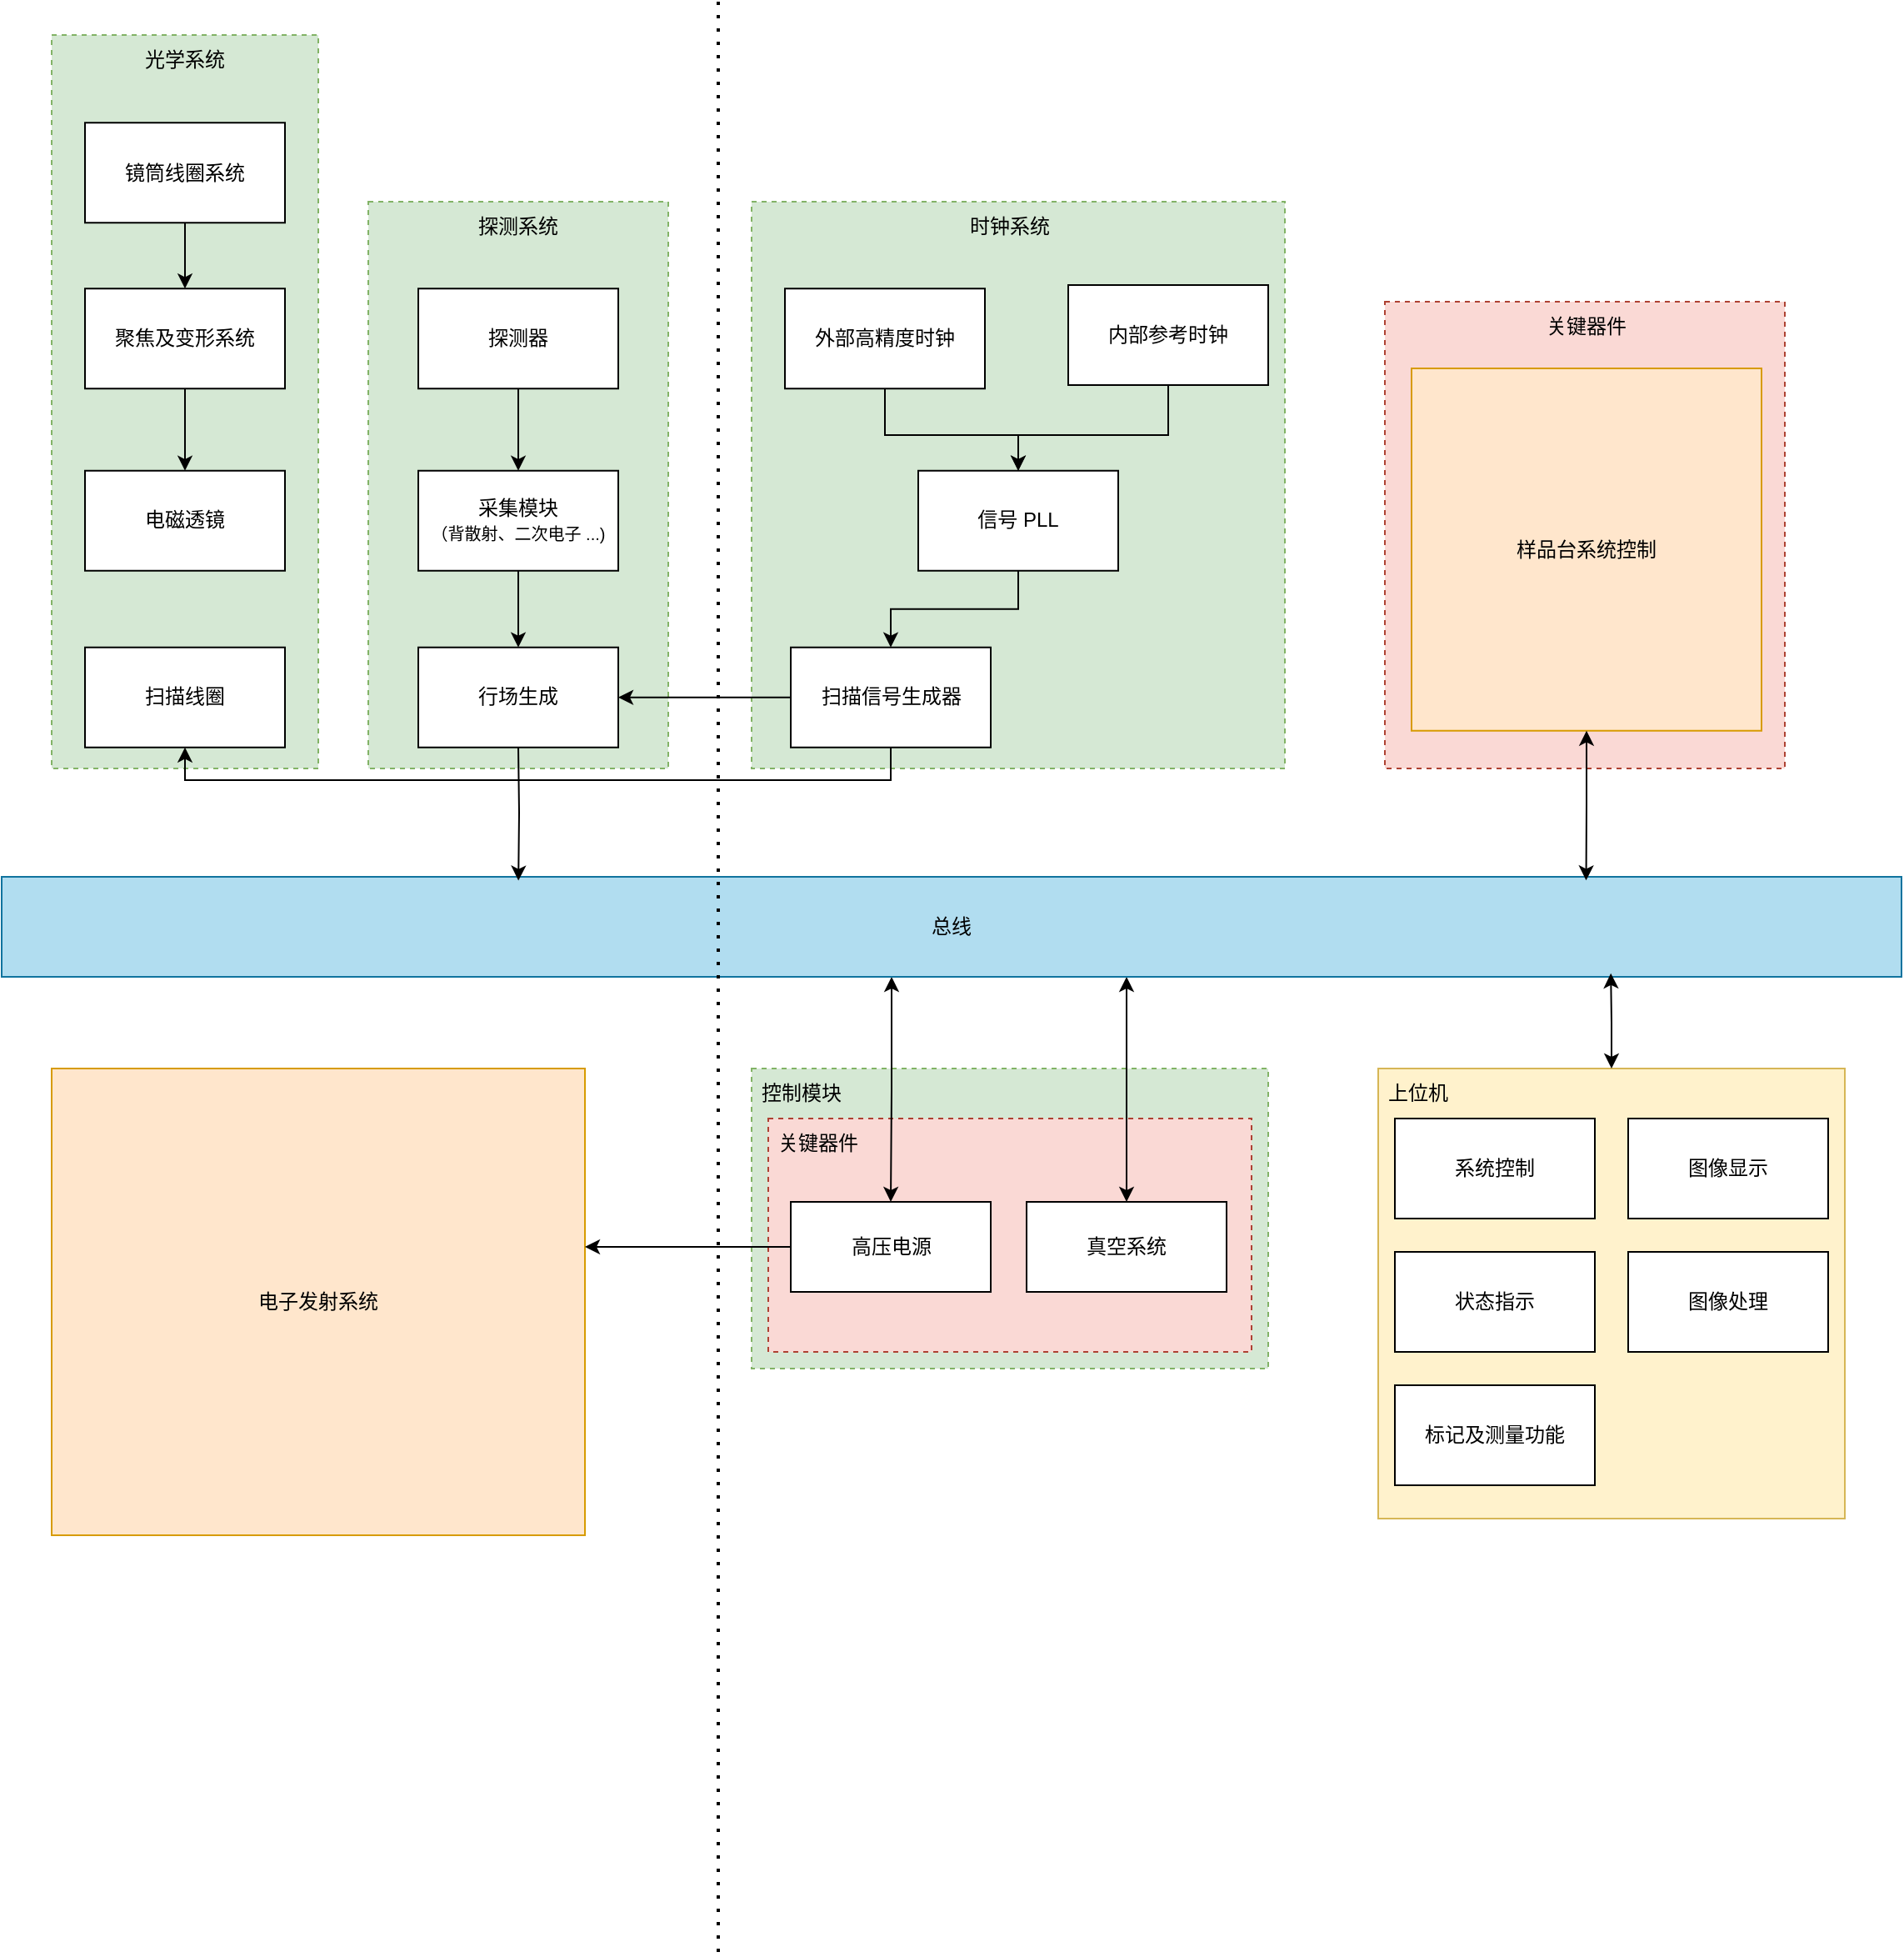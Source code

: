 <mxfile version="22.1.3" type="github">
  <diagram name="第 1 页" id="IMARKQ-kqPo8kbn4JqX1">
    <mxGraphModel dx="2200" dy="1879" grid="1" gridSize="10" guides="1" tooltips="1" connect="1" arrows="1" fold="1" page="1" pageScale="1" pageWidth="827" pageHeight="1169" math="0" shadow="0">
      <root>
        <mxCell id="0" />
        <mxCell id="1" parent="0" />
        <mxCell id="RjzEn20Wd36m9YdLc0uV-89" value="" style="rounded=0;whiteSpace=wrap;html=1;fillColor=#fad9d5;dashed=1;strokeColor=#ae4132;" vertex="1" parent="1">
          <mxGeometry x="500" y="180" width="240" height="280" as="geometry" />
        </mxCell>
        <mxCell id="RjzEn20Wd36m9YdLc0uV-67" value="" style="rounded=0;whiteSpace=wrap;html=1;dashed=1;fillColor=#d5e8d4;strokeColor=#82b366;" vertex="1" parent="1">
          <mxGeometry x="-300" y="20" width="160" height="440" as="geometry" />
        </mxCell>
        <mxCell id="RjzEn20Wd36m9YdLc0uV-6" value="" style="rounded=0;whiteSpace=wrap;html=1;dashed=1;fillColor=#d5e8d4;strokeColor=#82b366;" vertex="1" parent="1">
          <mxGeometry x="120" y="640" width="310" height="180" as="geometry" />
        </mxCell>
        <mxCell id="RjzEn20Wd36m9YdLc0uV-36" value="" style="rounded=0;whiteSpace=wrap;html=1;fillColor=#fad9d5;strokeColor=#ae4132;dashed=1;" vertex="1" parent="1">
          <mxGeometry x="130" y="670" width="290" height="140" as="geometry" />
        </mxCell>
        <mxCell id="RjzEn20Wd36m9YdLc0uV-21" value="" style="rounded=0;whiteSpace=wrap;html=1;fillColor=#d5e8d4;dashed=1;strokeColor=#82b366;" vertex="1" parent="1">
          <mxGeometry x="-110" y="120" width="180" height="340" as="geometry" />
        </mxCell>
        <mxCell id="RjzEn20Wd36m9YdLc0uV-23" value="" style="rounded=0;whiteSpace=wrap;html=1;fillColor=#d5e8d4;dashed=1;strokeColor=#82b366;" vertex="1" parent="1">
          <mxGeometry x="120" y="120" width="320" height="340" as="geometry" />
        </mxCell>
        <mxCell id="RjzEn20Wd36m9YdLc0uV-87" style="edgeStyle=orthogonalEdgeStyle;rounded=0;orthogonalLoop=1;jettySize=auto;html=1;entryX=0.5;entryY=0;entryDx=0;entryDy=0;startArrow=classic;startFill=1;" edge="1" parent="1" source="RjzEn20Wd36m9YdLc0uV-1" target="RjzEn20Wd36m9YdLc0uV-3">
          <mxGeometry relative="1" as="geometry">
            <Array as="points">
              <mxPoint x="204" y="653" />
              <mxPoint x="204" y="653" />
            </Array>
          </mxGeometry>
        </mxCell>
        <mxCell id="RjzEn20Wd36m9YdLc0uV-88" style="edgeStyle=orthogonalEdgeStyle;rounded=0;orthogonalLoop=1;jettySize=auto;html=1;entryX=0.5;entryY=0;entryDx=0;entryDy=0;startArrow=classic;startFill=1;" edge="1" parent="1" source="RjzEn20Wd36m9YdLc0uV-1" target="RjzEn20Wd36m9YdLc0uV-4">
          <mxGeometry relative="1" as="geometry">
            <Array as="points">
              <mxPoint x="345" y="620" />
              <mxPoint x="345" y="620" />
            </Array>
          </mxGeometry>
        </mxCell>
        <mxCell id="RjzEn20Wd36m9YdLc0uV-1" value="总线" style="rounded=0;whiteSpace=wrap;html=1;fillColor=#b1ddf0;strokeColor=#10739e;" vertex="1" parent="1">
          <mxGeometry x="-330" y="525" width="1140" height="60" as="geometry" />
        </mxCell>
        <mxCell id="RjzEn20Wd36m9YdLc0uV-2" value="电磁透镜" style="rounded=0;whiteSpace=wrap;html=1;" vertex="1" parent="1">
          <mxGeometry x="-280" y="281.38" width="120" height="60" as="geometry" />
        </mxCell>
        <mxCell id="RjzEn20Wd36m9YdLc0uV-3" value="高压电源" style="rounded=0;whiteSpace=wrap;html=1;" vertex="1" parent="1">
          <mxGeometry x="143.5" y="720" width="120" height="54" as="geometry" />
        </mxCell>
        <mxCell id="RjzEn20Wd36m9YdLc0uV-4" value="真空系统" style="rounded=0;whiteSpace=wrap;html=1;" vertex="1" parent="1">
          <mxGeometry x="285" y="720" width="120" height="54" as="geometry" />
        </mxCell>
        <mxCell id="RjzEn20Wd36m9YdLc0uV-5" value="样品台系统控制" style="rounded=0;whiteSpace=wrap;html=1;fillColor=#ffe6cc;strokeColor=#d79b00;" vertex="1" parent="1">
          <mxGeometry x="516" y="220" width="210" height="217.37" as="geometry" />
        </mxCell>
        <mxCell id="RjzEn20Wd36m9YdLc0uV-7" value="控制模块" style="text;html=1;strokeColor=none;fillColor=none;align=center;verticalAlign=middle;whiteSpace=wrap;rounded=0;" vertex="1" parent="1">
          <mxGeometry x="120" y="640" width="60" height="30" as="geometry" />
        </mxCell>
        <mxCell id="RjzEn20Wd36m9YdLc0uV-13" value="扫描线圈" style="rounded=0;whiteSpace=wrap;html=1;" vertex="1" parent="1">
          <mxGeometry x="-280" y="387.37" width="120" height="60" as="geometry" />
        </mxCell>
        <mxCell id="RjzEn20Wd36m9YdLc0uV-65" style="edgeStyle=orthogonalEdgeStyle;rounded=0;orthogonalLoop=1;jettySize=auto;html=1;" edge="1" parent="1" source="RjzEn20Wd36m9YdLc0uV-14" target="RjzEn20Wd36m9YdLc0uV-26">
          <mxGeometry relative="1" as="geometry" />
        </mxCell>
        <mxCell id="RjzEn20Wd36m9YdLc0uV-14" value="信号 PLL" style="rounded=0;whiteSpace=wrap;html=1;" vertex="1" parent="1">
          <mxGeometry x="220" y="281.38" width="120" height="60" as="geometry" />
        </mxCell>
        <mxCell id="RjzEn20Wd36m9YdLc0uV-82" style="edgeStyle=orthogonalEdgeStyle;rounded=0;orthogonalLoop=1;jettySize=auto;html=1;entryX=0.5;entryY=0;entryDx=0;entryDy=0;" edge="1" parent="1" source="RjzEn20Wd36m9YdLc0uV-15" target="RjzEn20Wd36m9YdLc0uV-14">
          <mxGeometry relative="1" as="geometry">
            <Array as="points">
              <mxPoint x="370" y="260" />
              <mxPoint x="280" y="260" />
            </Array>
          </mxGeometry>
        </mxCell>
        <mxCell id="RjzEn20Wd36m9YdLc0uV-15" value="内部参考时钟" style="rounded=0;whiteSpace=wrap;html=1;" vertex="1" parent="1">
          <mxGeometry x="310" y="170" width="120" height="60" as="geometry" />
        </mxCell>
        <mxCell id="RjzEn20Wd36m9YdLc0uV-81" style="edgeStyle=orthogonalEdgeStyle;rounded=0;orthogonalLoop=1;jettySize=auto;html=1;" edge="1" parent="1" source="RjzEn20Wd36m9YdLc0uV-16" target="RjzEn20Wd36m9YdLc0uV-14">
          <mxGeometry relative="1" as="geometry">
            <Array as="points">
              <mxPoint x="200" y="260" />
              <mxPoint x="280" y="260" />
            </Array>
          </mxGeometry>
        </mxCell>
        <mxCell id="RjzEn20Wd36m9YdLc0uV-16" value="外部高精度时钟" style="rounded=0;whiteSpace=wrap;html=1;" vertex="1" parent="1">
          <mxGeometry x="140" y="172.13" width="120" height="60" as="geometry" />
        </mxCell>
        <mxCell id="RjzEn20Wd36m9YdLc0uV-22" value="探测系统" style="text;html=1;strokeColor=none;fillColor=none;align=center;verticalAlign=middle;whiteSpace=wrap;rounded=0;" vertex="1" parent="1">
          <mxGeometry x="-50" y="120" width="60" height="30" as="geometry" />
        </mxCell>
        <mxCell id="RjzEn20Wd36m9YdLc0uV-24" value="时钟系统" style="text;html=1;strokeColor=none;fillColor=none;align=center;verticalAlign=middle;whiteSpace=wrap;rounded=0;" vertex="1" parent="1">
          <mxGeometry x="245" y="120" width="60" height="30" as="geometry" />
        </mxCell>
        <mxCell id="RjzEn20Wd36m9YdLc0uV-25" value="行场生成" style="rounded=0;whiteSpace=wrap;html=1;" vertex="1" parent="1">
          <mxGeometry x="-80" y="387.37" width="120" height="60" as="geometry" />
        </mxCell>
        <mxCell id="RjzEn20Wd36m9YdLc0uV-78" style="edgeStyle=orthogonalEdgeStyle;rounded=0;orthogonalLoop=1;jettySize=auto;html=1;entryX=1;entryY=0.5;entryDx=0;entryDy=0;" edge="1" parent="1" source="RjzEn20Wd36m9YdLc0uV-26" target="RjzEn20Wd36m9YdLc0uV-25">
          <mxGeometry relative="1" as="geometry" />
        </mxCell>
        <mxCell id="RjzEn20Wd36m9YdLc0uV-80" style="edgeStyle=orthogonalEdgeStyle;rounded=0;orthogonalLoop=1;jettySize=auto;html=1;entryX=0.5;entryY=1;entryDx=0;entryDy=0;exitX=0.5;exitY=1;exitDx=0;exitDy=0;" edge="1" parent="1" source="RjzEn20Wd36m9YdLc0uV-26" target="RjzEn20Wd36m9YdLc0uV-13">
          <mxGeometry relative="1" as="geometry">
            <Array as="points">
              <mxPoint x="204" y="467" />
              <mxPoint x="-220" y="467" />
            </Array>
          </mxGeometry>
        </mxCell>
        <mxCell id="RjzEn20Wd36m9YdLc0uV-26" value="扫描信号生成器" style="rounded=0;whiteSpace=wrap;html=1;" vertex="1" parent="1">
          <mxGeometry x="143.5" y="387.37" width="120" height="60" as="geometry" />
        </mxCell>
        <mxCell id="RjzEn20Wd36m9YdLc0uV-27" value="采集模块&lt;br&gt;&lt;font style=&quot;font-size: 10px;&quot;&gt;（背散射、二次电子 ...)&lt;/font&gt;" style="rounded=0;whiteSpace=wrap;html=1;" vertex="1" parent="1">
          <mxGeometry x="-80" y="281.38" width="120" height="60" as="geometry" />
        </mxCell>
        <mxCell id="RjzEn20Wd36m9YdLc0uV-28" value="探测器" style="rounded=0;whiteSpace=wrap;html=1;" vertex="1" parent="1">
          <mxGeometry x="-80" y="172.13" width="120" height="60" as="geometry" />
        </mxCell>
        <mxCell id="RjzEn20Wd36m9YdLc0uV-33" value="" style="endArrow=classic;html=1;rounded=0;exitX=0.5;exitY=1;exitDx=0;exitDy=0;entryX=0.5;entryY=0;entryDx=0;entryDy=0;" edge="1" parent="1" source="RjzEn20Wd36m9YdLc0uV-28" target="RjzEn20Wd36m9YdLc0uV-27">
          <mxGeometry width="50" height="50" relative="1" as="geometry">
            <mxPoint x="60" y="240" as="sourcePoint" />
            <mxPoint x="110" y="190" as="targetPoint" />
          </mxGeometry>
        </mxCell>
        <mxCell id="RjzEn20Wd36m9YdLc0uV-34" value="" style="endArrow=classic;html=1;rounded=0;exitX=0.5;exitY=1;exitDx=0;exitDy=0;entryX=0.5;entryY=0;entryDx=0;entryDy=0;" edge="1" parent="1" source="RjzEn20Wd36m9YdLc0uV-27" target="RjzEn20Wd36m9YdLc0uV-25">
          <mxGeometry width="50" height="50" relative="1" as="geometry">
            <mxPoint x="40" y="360" as="sourcePoint" />
            <mxPoint x="90" y="310" as="targetPoint" />
          </mxGeometry>
        </mxCell>
        <mxCell id="RjzEn20Wd36m9YdLc0uV-37" value="关键器件" style="text;html=1;strokeColor=none;fillColor=none;align=center;verticalAlign=middle;whiteSpace=wrap;rounded=0;" vertex="1" parent="1">
          <mxGeometry x="130" y="670" width="60" height="30" as="geometry" />
        </mxCell>
        <mxCell id="RjzEn20Wd36m9YdLc0uV-39" value="" style="rounded=0;whiteSpace=wrap;html=1;fillColor=#fff2cc;strokeColor=#d6b656;" vertex="1" parent="1">
          <mxGeometry x="496" y="640" width="280" height="270" as="geometry" />
        </mxCell>
        <mxCell id="RjzEn20Wd36m9YdLc0uV-40" value="系统控制" style="rounded=0;whiteSpace=wrap;html=1;" vertex="1" parent="1">
          <mxGeometry x="506" y="670" width="120" height="60" as="geometry" />
        </mxCell>
        <mxCell id="RjzEn20Wd36m9YdLc0uV-41" value="图像显示" style="rounded=0;whiteSpace=wrap;html=1;" vertex="1" parent="1">
          <mxGeometry x="646" y="670" width="120" height="60" as="geometry" />
        </mxCell>
        <mxCell id="RjzEn20Wd36m9YdLc0uV-42" value="状态指示" style="rounded=0;whiteSpace=wrap;html=1;" vertex="1" parent="1">
          <mxGeometry x="506" y="750" width="120" height="60" as="geometry" />
        </mxCell>
        <mxCell id="RjzEn20Wd36m9YdLc0uV-43" value="图像处理" style="rounded=0;whiteSpace=wrap;html=1;" vertex="1" parent="1">
          <mxGeometry x="646" y="750" width="120" height="60" as="geometry" />
        </mxCell>
        <mxCell id="RjzEn20Wd36m9YdLc0uV-44" value="标记及测量功能" style="rounded=0;whiteSpace=wrap;html=1;" vertex="1" parent="1">
          <mxGeometry x="506" y="830" width="120" height="60" as="geometry" />
        </mxCell>
        <mxCell id="RjzEn20Wd36m9YdLc0uV-45" value="上位机" style="text;html=1;strokeColor=none;fillColor=none;align=center;verticalAlign=middle;whiteSpace=wrap;rounded=0;" vertex="1" parent="1">
          <mxGeometry x="490" y="640" width="60" height="30" as="geometry" />
        </mxCell>
        <mxCell id="RjzEn20Wd36m9YdLc0uV-54" style="edgeStyle=orthogonalEdgeStyle;rounded=0;orthogonalLoop=1;jettySize=auto;html=1;" edge="1" parent="1" source="RjzEn20Wd36m9YdLc0uV-51" target="RjzEn20Wd36m9YdLc0uV-52">
          <mxGeometry relative="1" as="geometry" />
        </mxCell>
        <mxCell id="RjzEn20Wd36m9YdLc0uV-51" value="镜筒线圈系统" style="rounded=0;whiteSpace=wrap;html=1;" vertex="1" parent="1">
          <mxGeometry x="-280" y="72.63" width="120" height="60" as="geometry" />
        </mxCell>
        <mxCell id="RjzEn20Wd36m9YdLc0uV-53" style="edgeStyle=orthogonalEdgeStyle;rounded=0;orthogonalLoop=1;jettySize=auto;html=1;entryX=0.5;entryY=0;entryDx=0;entryDy=0;" edge="1" parent="1" source="RjzEn20Wd36m9YdLc0uV-52" target="RjzEn20Wd36m9YdLc0uV-2">
          <mxGeometry relative="1" as="geometry" />
        </mxCell>
        <mxCell id="RjzEn20Wd36m9YdLc0uV-52" value="聚焦及变形系统" style="rounded=0;whiteSpace=wrap;html=1;" vertex="1" parent="1">
          <mxGeometry x="-280" y="172.13" width="120" height="60" as="geometry" />
        </mxCell>
        <mxCell id="RjzEn20Wd36m9YdLc0uV-68" value="光学系统" style="text;html=1;strokeColor=none;fillColor=none;align=center;verticalAlign=middle;whiteSpace=wrap;rounded=0;" vertex="1" parent="1">
          <mxGeometry x="-250" y="20" width="60" height="30" as="geometry" />
        </mxCell>
        <mxCell id="RjzEn20Wd36m9YdLc0uV-69" value="电子发射系统" style="rounded=0;whiteSpace=wrap;html=1;fillColor=#ffe6cc;strokeColor=#d79b00;" vertex="1" parent="1">
          <mxGeometry x="-300" y="640" width="320" height="280" as="geometry" />
        </mxCell>
        <mxCell id="RjzEn20Wd36m9YdLc0uV-71" value="" style="endArrow=none;dashed=1;html=1;dashPattern=1 3;strokeWidth=2;rounded=0;" edge="1" parent="1">
          <mxGeometry width="50" height="50" relative="1" as="geometry">
            <mxPoint x="100" y="1170" as="sourcePoint" />
            <mxPoint x="100" as="targetPoint" />
          </mxGeometry>
        </mxCell>
        <mxCell id="RjzEn20Wd36m9YdLc0uV-74" style="edgeStyle=orthogonalEdgeStyle;rounded=0;orthogonalLoop=1;jettySize=auto;html=1;entryX=0.847;entryY=0.965;entryDx=0;entryDy=0;entryPerimeter=0;startArrow=classic;startFill=1;" edge="1" parent="1" source="RjzEn20Wd36m9YdLc0uV-39" target="RjzEn20Wd36m9YdLc0uV-1">
          <mxGeometry relative="1" as="geometry">
            <Array as="points" />
          </mxGeometry>
        </mxCell>
        <mxCell id="RjzEn20Wd36m9YdLc0uV-83" style="edgeStyle=orthogonalEdgeStyle;rounded=0;orthogonalLoop=1;jettySize=auto;html=1;entryX=0.272;entryY=0.038;entryDx=0;entryDy=0;entryPerimeter=0;startArrow=none;startFill=0;" edge="1" parent="1" target="RjzEn20Wd36m9YdLc0uV-1">
          <mxGeometry relative="1" as="geometry">
            <mxPoint x="-20" y="447" as="sourcePoint" />
          </mxGeometry>
        </mxCell>
        <mxCell id="RjzEn20Wd36m9YdLc0uV-84" style="edgeStyle=orthogonalEdgeStyle;rounded=0;orthogonalLoop=1;jettySize=auto;html=1;entryX=0.834;entryY=0.036;entryDx=0;entryDy=0;entryPerimeter=0;startArrow=classic;startFill=1;" edge="1" parent="1" source="RjzEn20Wd36m9YdLc0uV-5" target="RjzEn20Wd36m9YdLc0uV-1">
          <mxGeometry relative="1" as="geometry" />
        </mxCell>
        <mxCell id="RjzEn20Wd36m9YdLc0uV-86" style="edgeStyle=orthogonalEdgeStyle;rounded=0;orthogonalLoop=1;jettySize=auto;html=1;" edge="1" parent="1" source="RjzEn20Wd36m9YdLc0uV-3" target="RjzEn20Wd36m9YdLc0uV-69">
          <mxGeometry relative="1" as="geometry">
            <Array as="points">
              <mxPoint x="50" y="747" />
              <mxPoint x="50" y="747" />
            </Array>
          </mxGeometry>
        </mxCell>
        <mxCell id="RjzEn20Wd36m9YdLc0uV-91" value="关键器件" style="text;html=1;strokeColor=none;fillColor=none;align=center;verticalAlign=middle;whiteSpace=wrap;rounded=0;" vertex="1" parent="1">
          <mxGeometry x="591" y="180" width="60" height="30" as="geometry" />
        </mxCell>
      </root>
    </mxGraphModel>
  </diagram>
</mxfile>
